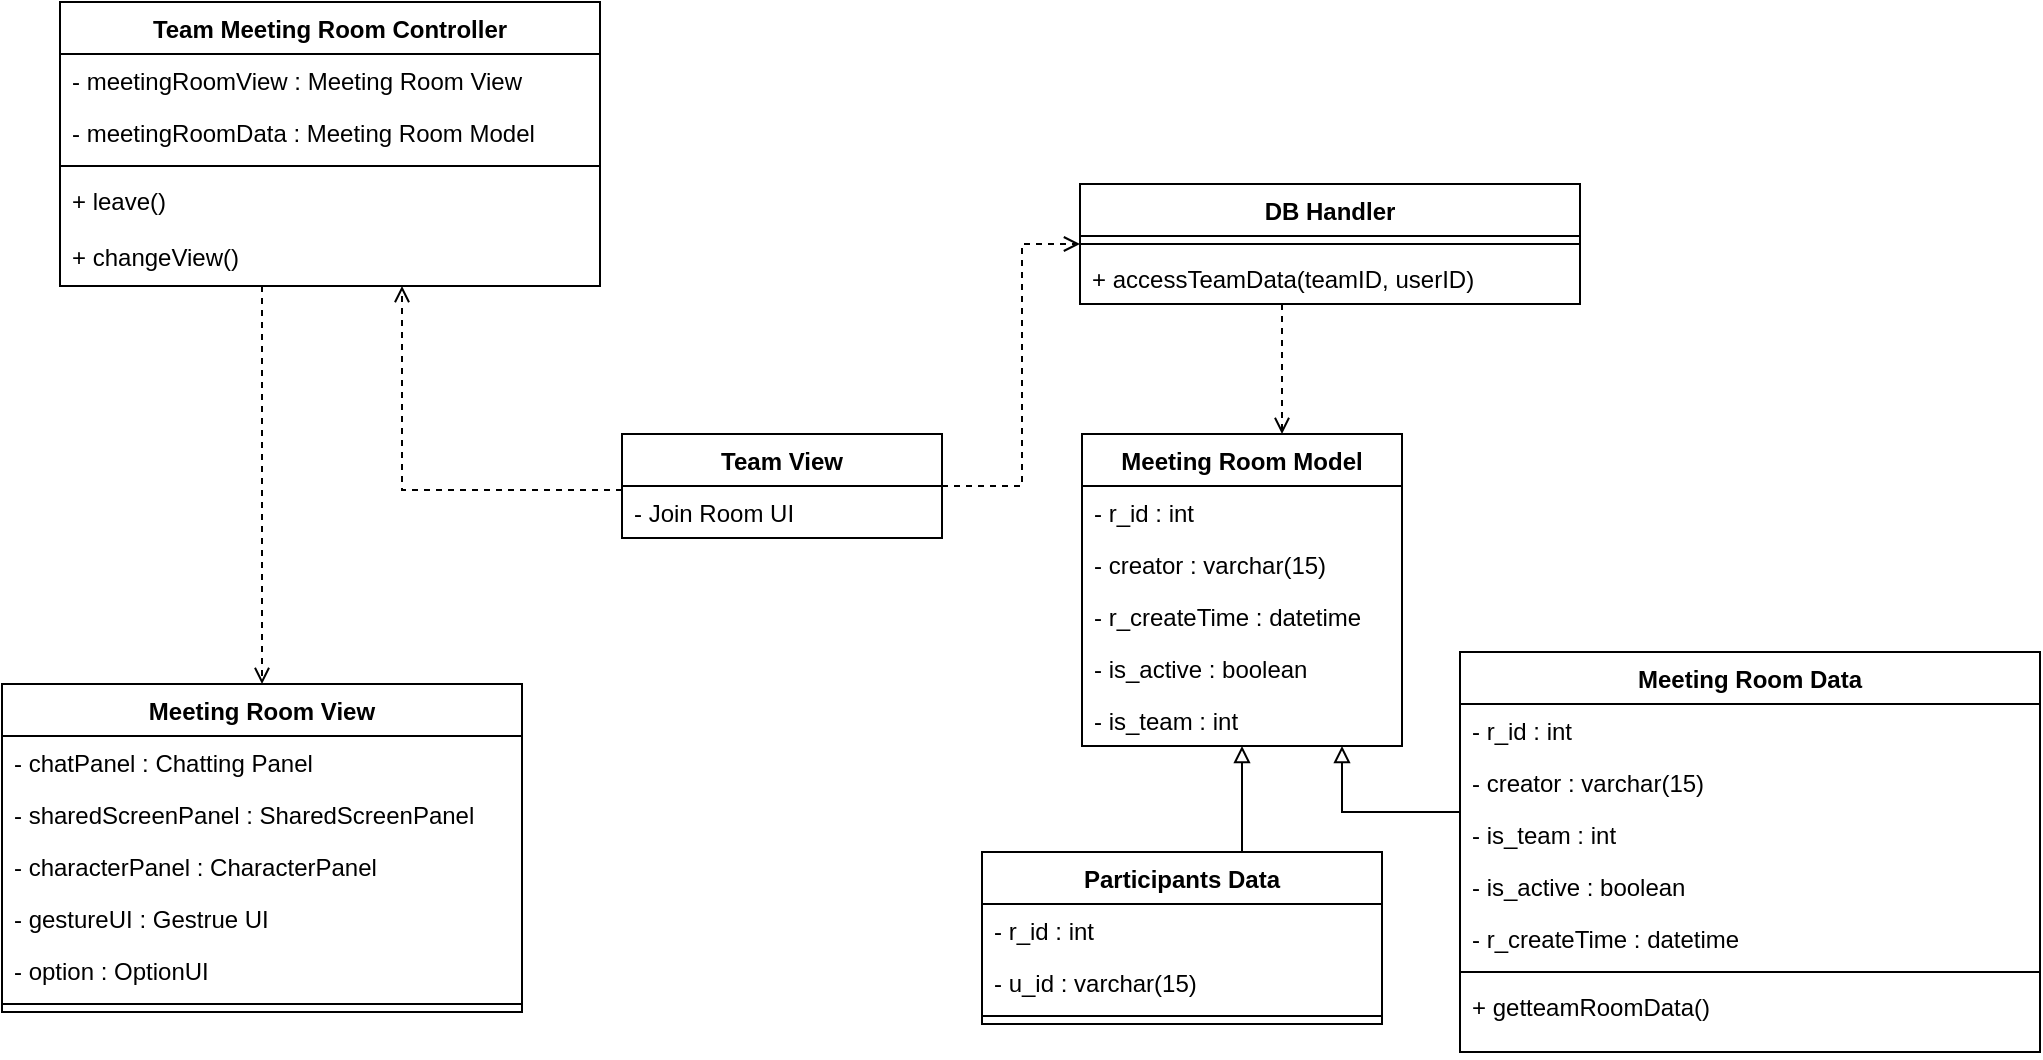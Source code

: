 <mxfile version="14.7.6" type="github">
  <diagram id="qNtHvHr-Q_ltwnV1EGBj" name="Page-1">
    <mxGraphModel dx="1169" dy="1087" grid="1" gridSize="10" guides="1" tooltips="1" connect="1" arrows="1" fold="1" page="1" pageScale="1" pageWidth="827" pageHeight="1169" math="0" shadow="0">
      <root>
        <mxCell id="0" />
        <mxCell id="1" parent="0" />
        <mxCell id="O2qR3MdietZGcdY_5S_x-27" style="edgeStyle=orthogonalEdgeStyle;rounded=0;orthogonalLoop=1;jettySize=auto;html=1;dashed=1;endArrow=open;endFill=0;" parent="1" source="Hz_aNHwt8BgAc0QITuWz-24" target="Hz_aNHwt8BgAc0QITuWz-40" edge="1">
          <mxGeometry relative="1" as="geometry">
            <Array as="points">
              <mxPoint x="380" y="410" />
              <mxPoint x="380" y="410" />
            </Array>
            <mxPoint x="290" y="400" as="targetPoint" />
          </mxGeometry>
        </mxCell>
        <mxCell id="Hz_aNHwt8BgAc0QITuWz-24" value="Team Meeting Room Controller" style="swimlane;fontStyle=1;align=center;verticalAlign=top;childLayout=stackLayout;horizontal=1;startSize=26;horizontalStack=0;resizeParent=1;resizeParentMax=0;resizeLast=0;collapsible=1;marginBottom=0;" parent="1" vertex="1">
          <mxGeometry x="279" y="199" width="270" height="142" as="geometry" />
        </mxCell>
        <mxCell id="Hz_aNHwt8BgAc0QITuWz-25" value="- meetingRoomView : Meeting Room View" style="text;strokeColor=none;fillColor=none;align=left;verticalAlign=top;spacingLeft=4;spacingRight=4;overflow=hidden;rotatable=0;points=[[0,0.5],[1,0.5]];portConstraint=eastwest;" parent="Hz_aNHwt8BgAc0QITuWz-24" vertex="1">
          <mxGeometry y="26" width="270" height="26" as="geometry" />
        </mxCell>
        <mxCell id="Hz_aNHwt8BgAc0QITuWz-28" value="- meetingRoomData : Meeting Room Model" style="text;strokeColor=none;fillColor=none;align=left;verticalAlign=top;spacingLeft=4;spacingRight=4;overflow=hidden;rotatable=0;points=[[0,0.5],[1,0.5]];portConstraint=eastwest;" parent="Hz_aNHwt8BgAc0QITuWz-24" vertex="1">
          <mxGeometry y="52" width="270" height="26" as="geometry" />
        </mxCell>
        <mxCell id="Hz_aNHwt8BgAc0QITuWz-26" value="" style="line;strokeWidth=1;fillColor=none;align=left;verticalAlign=middle;spacingTop=-1;spacingLeft=3;spacingRight=3;rotatable=0;labelPosition=right;points=[];portConstraint=eastwest;" parent="Hz_aNHwt8BgAc0QITuWz-24" vertex="1">
          <mxGeometry y="78" width="270" height="8" as="geometry" />
        </mxCell>
        <mxCell id="Hz_aNHwt8BgAc0QITuWz-54" value="+ leave()" style="text;strokeColor=none;fillColor=none;align=left;verticalAlign=top;spacingLeft=4;spacingRight=4;overflow=hidden;rotatable=0;points=[[0,0.5],[1,0.5]];portConstraint=eastwest;" parent="Hz_aNHwt8BgAc0QITuWz-24" vertex="1">
          <mxGeometry y="86" width="270" height="28" as="geometry" />
        </mxCell>
        <mxCell id="O2qR3MdietZGcdY_5S_x-10" value="+ changeView()" style="text;strokeColor=none;fillColor=none;align=left;verticalAlign=top;spacingLeft=4;spacingRight=4;overflow=hidden;rotatable=0;points=[[0,0.5],[1,0.5]];portConstraint=eastwest;" parent="Hz_aNHwt8BgAc0QITuWz-24" vertex="1">
          <mxGeometry y="114" width="270" height="28" as="geometry" />
        </mxCell>
        <mxCell id="Hz_aNHwt8BgAc0QITuWz-40" value="Meeting Room View" style="swimlane;fontStyle=1;align=center;verticalAlign=top;childLayout=stackLayout;horizontal=1;startSize=26;horizontalStack=0;resizeParent=1;resizeParentMax=0;resizeLast=0;collapsible=1;marginBottom=0;" parent="1" vertex="1">
          <mxGeometry x="250" y="540" width="260" height="164" as="geometry" />
        </mxCell>
        <mxCell id="Hz_aNHwt8BgAc0QITuWz-41" value="- chatPanel : Chatting Panel" style="text;strokeColor=none;fillColor=none;align=left;verticalAlign=top;spacingLeft=4;spacingRight=4;overflow=hidden;rotatable=0;points=[[0,0.5],[1,0.5]];portConstraint=eastwest;" parent="Hz_aNHwt8BgAc0QITuWz-40" vertex="1">
          <mxGeometry y="26" width="260" height="26" as="geometry" />
        </mxCell>
        <mxCell id="Hz_aNHwt8BgAc0QITuWz-42" value="- sharedScreenPanel : SharedScreenPanel" style="text;strokeColor=none;fillColor=none;align=left;verticalAlign=top;spacingLeft=4;spacingRight=4;overflow=hidden;rotatable=0;points=[[0,0.5],[1,0.5]];portConstraint=eastwest;" parent="Hz_aNHwt8BgAc0QITuWz-40" vertex="1">
          <mxGeometry y="52" width="260" height="26" as="geometry" />
        </mxCell>
        <mxCell id="O2qR3MdietZGcdY_5S_x-26" value="- characterPanel : CharacterPanel" style="text;strokeColor=none;fillColor=none;align=left;verticalAlign=top;spacingLeft=4;spacingRight=4;overflow=hidden;rotatable=0;points=[[0,0.5],[1,0.5]];portConstraint=eastwest;" parent="Hz_aNHwt8BgAc0QITuWz-40" vertex="1">
          <mxGeometry y="78" width="260" height="26" as="geometry" />
        </mxCell>
        <mxCell id="Hz_aNHwt8BgAc0QITuWz-46" value="- gestureUI : Gestrue UI" style="text;strokeColor=none;fillColor=none;align=left;verticalAlign=top;spacingLeft=4;spacingRight=4;overflow=hidden;rotatable=0;points=[[0,0.5],[1,0.5]];portConstraint=eastwest;" parent="Hz_aNHwt8BgAc0QITuWz-40" vertex="1">
          <mxGeometry y="104" width="260" height="26" as="geometry" />
        </mxCell>
        <mxCell id="Hz_aNHwt8BgAc0QITuWz-47" value="- option : OptionUI" style="text;strokeColor=none;fillColor=none;align=left;verticalAlign=top;spacingLeft=4;spacingRight=4;overflow=hidden;rotatable=0;points=[[0,0.5],[1,0.5]];portConstraint=eastwest;" parent="Hz_aNHwt8BgAc0QITuWz-40" vertex="1">
          <mxGeometry y="130" width="260" height="26" as="geometry" />
        </mxCell>
        <mxCell id="Hz_aNHwt8BgAc0QITuWz-43" value="" style="line;strokeWidth=1;fillColor=none;align=left;verticalAlign=middle;spacingTop=-1;spacingLeft=3;spacingRight=3;rotatable=0;labelPosition=right;points=[];portConstraint=eastwest;" parent="Hz_aNHwt8BgAc0QITuWz-40" vertex="1">
          <mxGeometry y="156" width="260" height="8" as="geometry" />
        </mxCell>
        <mxCell id="3FCXXXmUhi3AQjOjjsUY-24" style="edgeStyle=orthogonalEdgeStyle;rounded=0;orthogonalLoop=1;jettySize=auto;html=1;dashed=1;endArrow=open;endFill=0;" parent="1" source="Hz_aNHwt8BgAc0QITuWz-55" target="3FCXXXmUhi3AQjOjjsUY-4" edge="1">
          <mxGeometry relative="1" as="geometry">
            <Array as="points">
              <mxPoint x="890" y="400" />
              <mxPoint x="890" y="400" />
            </Array>
          </mxGeometry>
        </mxCell>
        <mxCell id="Hz_aNHwt8BgAc0QITuWz-55" value="DB Handler" style="swimlane;fontStyle=1;align=center;verticalAlign=top;childLayout=stackLayout;horizontal=1;startSize=26;horizontalStack=0;resizeParent=1;resizeParentMax=0;resizeLast=0;collapsible=1;marginBottom=0;" parent="1" vertex="1">
          <mxGeometry x="789" y="290" width="250" height="60" as="geometry" />
        </mxCell>
        <mxCell id="Hz_aNHwt8BgAc0QITuWz-57" value="" style="line;strokeWidth=1;fillColor=none;align=left;verticalAlign=middle;spacingTop=-1;spacingLeft=3;spacingRight=3;rotatable=0;labelPosition=right;points=[];portConstraint=eastwest;" parent="Hz_aNHwt8BgAc0QITuWz-55" vertex="1">
          <mxGeometry y="26" width="250" height="8" as="geometry" />
        </mxCell>
        <mxCell id="Hz_aNHwt8BgAc0QITuWz-58" value="+ accessTeamData(teamID, userID)" style="text;strokeColor=none;fillColor=none;align=left;verticalAlign=top;spacingLeft=4;spacingRight=4;overflow=hidden;rotatable=0;points=[[0,0.5],[1,0.5]];portConstraint=eastwest;" parent="Hz_aNHwt8BgAc0QITuWz-55" vertex="1">
          <mxGeometry y="34" width="250" height="26" as="geometry" />
        </mxCell>
        <mxCell id="5bsr-KJX9lXTCWiHj4wk-24" style="edgeStyle=orthogonalEdgeStyle;rounded=0;orthogonalLoop=1;jettySize=auto;html=1;dashed=1;endArrow=open;endFill=0;" parent="1" source="3FCXXXmUhi3AQjOjjsUY-25" target="Hz_aNHwt8BgAc0QITuWz-24" edge="1">
          <mxGeometry relative="1" as="geometry">
            <Array as="points">
              <mxPoint x="450" y="443" />
            </Array>
            <mxPoint x="580" y="443.0" as="sourcePoint" />
          </mxGeometry>
        </mxCell>
        <mxCell id="3FCXXXmUhi3AQjOjjsUY-4" value="Meeting Room Model" style="swimlane;fontStyle=1;align=center;verticalAlign=top;childLayout=stackLayout;horizontal=1;startSize=26;horizontalStack=0;resizeParent=1;resizeParentMax=0;resizeLast=0;collapsible=1;marginBottom=0;" parent="1" vertex="1">
          <mxGeometry x="790" y="415" width="160" height="156" as="geometry" />
        </mxCell>
        <mxCell id="3FCXXXmUhi3AQjOjjsUY-5" value="- r_id : int" style="text;strokeColor=none;fillColor=none;align=left;verticalAlign=top;spacingLeft=4;spacingRight=4;overflow=hidden;rotatable=0;points=[[0,0.5],[1,0.5]];portConstraint=eastwest;" parent="3FCXXXmUhi3AQjOjjsUY-4" vertex="1">
          <mxGeometry y="26" width="160" height="26" as="geometry" />
        </mxCell>
        <mxCell id="3FCXXXmUhi3AQjOjjsUY-6" value="- creator : varchar(15)" style="text;strokeColor=none;fillColor=none;align=left;verticalAlign=top;spacingLeft=4;spacingRight=4;overflow=hidden;rotatable=0;points=[[0,0.5],[1,0.5]];portConstraint=eastwest;" parent="3FCXXXmUhi3AQjOjjsUY-4" vertex="1">
          <mxGeometry y="52" width="160" height="26" as="geometry" />
        </mxCell>
        <mxCell id="3FCXXXmUhi3AQjOjjsUY-7" value="- r_createTime : datetime" style="text;strokeColor=none;fillColor=none;align=left;verticalAlign=top;spacingLeft=4;spacingRight=4;overflow=hidden;rotatable=0;points=[[0,0.5],[1,0.5]];portConstraint=eastwest;" parent="3FCXXXmUhi3AQjOjjsUY-4" vertex="1">
          <mxGeometry y="78" width="160" height="26" as="geometry" />
        </mxCell>
        <mxCell id="3FCXXXmUhi3AQjOjjsUY-8" value="- is_active : boolean" style="text;strokeColor=none;fillColor=none;align=left;verticalAlign=top;spacingLeft=4;spacingRight=4;overflow=hidden;rotatable=0;points=[[0,0.5],[1,0.5]];portConstraint=eastwest;" parent="3FCXXXmUhi3AQjOjjsUY-4" vertex="1">
          <mxGeometry y="104" width="160" height="26" as="geometry" />
        </mxCell>
        <mxCell id="3FCXXXmUhi3AQjOjjsUY-9" value="- is_team : int" style="text;strokeColor=none;fillColor=none;align=left;verticalAlign=top;spacingLeft=4;spacingRight=4;overflow=hidden;rotatable=0;points=[[0,0.5],[1,0.5]];portConstraint=eastwest;" parent="3FCXXXmUhi3AQjOjjsUY-4" vertex="1">
          <mxGeometry y="130" width="160" height="26" as="geometry" />
        </mxCell>
        <mxCell id="3FCXXXmUhi3AQjOjjsUY-10" style="edgeStyle=orthogonalEdgeStyle;rounded=0;orthogonalLoop=1;jettySize=auto;html=1;entryX=0.5;entryY=1;entryDx=0;entryDy=0;endArrow=block;endFill=0;startSize=6;endSize=6;strokeWidth=1;" parent="1" source="3FCXXXmUhi3AQjOjjsUY-11" target="3FCXXXmUhi3AQjOjjsUY-4" edge="1">
          <mxGeometry relative="1" as="geometry">
            <Array as="points">
              <mxPoint x="860" y="684" />
              <mxPoint x="860" y="684" />
            </Array>
          </mxGeometry>
        </mxCell>
        <mxCell id="3FCXXXmUhi3AQjOjjsUY-11" value="Participants Data" style="swimlane;fontStyle=1;align=center;verticalAlign=top;childLayout=stackLayout;horizontal=1;startSize=26;horizontalStack=0;resizeParent=1;resizeParentMax=0;resizeLast=0;collapsible=1;marginBottom=0;" parent="1" vertex="1">
          <mxGeometry x="740" y="624" width="200" height="86" as="geometry" />
        </mxCell>
        <mxCell id="3FCXXXmUhi3AQjOjjsUY-12" value="- r_id : int" style="text;strokeColor=none;fillColor=none;align=left;verticalAlign=top;spacingLeft=4;spacingRight=4;overflow=hidden;rotatable=0;points=[[0,0.5],[1,0.5]];portConstraint=eastwest;" parent="3FCXXXmUhi3AQjOjjsUY-11" vertex="1">
          <mxGeometry y="26" width="200" height="26" as="geometry" />
        </mxCell>
        <mxCell id="3FCXXXmUhi3AQjOjjsUY-13" value="- u_id : varchar(15)" style="text;strokeColor=none;fillColor=none;align=left;verticalAlign=top;spacingLeft=4;spacingRight=4;overflow=hidden;rotatable=0;points=[[0,0.5],[1,0.5]];portConstraint=eastwest;" parent="3FCXXXmUhi3AQjOjjsUY-11" vertex="1">
          <mxGeometry y="52" width="200" height="26" as="geometry" />
        </mxCell>
        <mxCell id="3FCXXXmUhi3AQjOjjsUY-14" value="" style="line;strokeWidth=1;fillColor=none;align=left;verticalAlign=middle;spacingTop=-1;spacingLeft=3;spacingRight=3;rotatable=0;labelPosition=right;points=[];portConstraint=eastwest;" parent="3FCXXXmUhi3AQjOjjsUY-11" vertex="1">
          <mxGeometry y="78" width="200" height="8" as="geometry" />
        </mxCell>
        <mxCell id="3FCXXXmUhi3AQjOjjsUY-15" style="edgeStyle=orthogonalEdgeStyle;rounded=0;orthogonalLoop=1;jettySize=auto;html=1;endArrow=block;endFill=0;startSize=6;endSize=6;strokeWidth=1;" parent="1" source="3FCXXXmUhi3AQjOjjsUY-16" target="3FCXXXmUhi3AQjOjjsUY-4" edge="1">
          <mxGeometry relative="1" as="geometry">
            <Array as="points">
              <mxPoint x="920" y="604" />
            </Array>
            <mxPoint x="1070" y="624" as="sourcePoint" />
          </mxGeometry>
        </mxCell>
        <mxCell id="3FCXXXmUhi3AQjOjjsUY-16" value="Meeting Room Data" style="swimlane;fontStyle=1;align=center;verticalAlign=top;childLayout=stackLayout;horizontal=1;startSize=26;horizontalStack=0;resizeParent=1;resizeParentMax=0;resizeLast=0;collapsible=1;marginBottom=0;" parent="1" vertex="1">
          <mxGeometry x="979" y="524" width="290" height="200" as="geometry" />
        </mxCell>
        <mxCell id="3FCXXXmUhi3AQjOjjsUY-17" value="- r_id : int" style="text;strokeColor=none;fillColor=none;align=left;verticalAlign=top;spacingLeft=4;spacingRight=4;overflow=hidden;rotatable=0;points=[[0,0.5],[1,0.5]];portConstraint=eastwest;" parent="3FCXXXmUhi3AQjOjjsUY-16" vertex="1">
          <mxGeometry y="26" width="290" height="26" as="geometry" />
        </mxCell>
        <mxCell id="3FCXXXmUhi3AQjOjjsUY-18" value="- creator : varchar(15)" style="text;strokeColor=none;fillColor=none;align=left;verticalAlign=top;spacingLeft=4;spacingRight=4;overflow=hidden;rotatable=0;points=[[0,0.5],[1,0.5]];portConstraint=eastwest;" parent="3FCXXXmUhi3AQjOjjsUY-16" vertex="1">
          <mxGeometry y="52" width="290" height="26" as="geometry" />
        </mxCell>
        <mxCell id="3FCXXXmUhi3AQjOjjsUY-19" value="- is_team : int" style="text;strokeColor=none;fillColor=none;align=left;verticalAlign=top;spacingLeft=4;spacingRight=4;overflow=hidden;rotatable=0;points=[[0,0.5],[1,0.5]];portConstraint=eastwest;" parent="3FCXXXmUhi3AQjOjjsUY-16" vertex="1">
          <mxGeometry y="78" width="290" height="26" as="geometry" />
        </mxCell>
        <mxCell id="3FCXXXmUhi3AQjOjjsUY-20" value="- is_active : boolean" style="text;strokeColor=none;fillColor=none;align=left;verticalAlign=top;spacingLeft=4;spacingRight=4;overflow=hidden;rotatable=0;points=[[0,0.5],[1,0.5]];portConstraint=eastwest;" parent="3FCXXXmUhi3AQjOjjsUY-16" vertex="1">
          <mxGeometry y="104" width="290" height="26" as="geometry" />
        </mxCell>
        <mxCell id="3FCXXXmUhi3AQjOjjsUY-21" value="- r_createTime : datetime" style="text;strokeColor=none;fillColor=none;align=left;verticalAlign=top;spacingLeft=4;spacingRight=4;overflow=hidden;rotatable=0;points=[[0,0.5],[1,0.5]];portConstraint=eastwest;" parent="3FCXXXmUhi3AQjOjjsUY-16" vertex="1">
          <mxGeometry y="130" width="290" height="26" as="geometry" />
        </mxCell>
        <mxCell id="3FCXXXmUhi3AQjOjjsUY-22" value="" style="line;strokeWidth=1;fillColor=none;align=left;verticalAlign=middle;spacingTop=-1;spacingLeft=3;spacingRight=3;rotatable=0;labelPosition=right;points=[];portConstraint=eastwest;" parent="3FCXXXmUhi3AQjOjjsUY-16" vertex="1">
          <mxGeometry y="156" width="290" height="8" as="geometry" />
        </mxCell>
        <mxCell id="3FCXXXmUhi3AQjOjjsUY-23" value="+ getteamRoomData()" style="text;strokeColor=none;fillColor=none;align=left;verticalAlign=top;spacingLeft=4;spacingRight=4;overflow=hidden;rotatable=0;points=[[0,0.5],[1,0.5]];portConstraint=eastwest;" parent="3FCXXXmUhi3AQjOjjsUY-16" vertex="1">
          <mxGeometry y="164" width="290" height="36" as="geometry" />
        </mxCell>
        <mxCell id="3FCXXXmUhi3AQjOjjsUY-31" style="edgeStyle=orthogonalEdgeStyle;rounded=0;orthogonalLoop=1;jettySize=auto;html=1;dashed=1;endArrow=open;endFill=0;" parent="1" source="3FCXXXmUhi3AQjOjjsUY-25" target="Hz_aNHwt8BgAc0QITuWz-55" edge="1">
          <mxGeometry relative="1" as="geometry">
            <Array as="points">
              <mxPoint x="760" y="441" />
              <mxPoint x="760" y="320" />
            </Array>
          </mxGeometry>
        </mxCell>
        <mxCell id="3FCXXXmUhi3AQjOjjsUY-25" value="Team View" style="swimlane;fontStyle=1;align=center;verticalAlign=top;childLayout=stackLayout;horizontal=1;startSize=26;horizontalStack=0;resizeParent=1;resizeParentMax=0;resizeLast=0;collapsible=1;marginBottom=0;" parent="1" vertex="1">
          <mxGeometry x="560" y="415" width="160" height="52" as="geometry" />
        </mxCell>
        <mxCell id="3FCXXXmUhi3AQjOjjsUY-26" value="- Join Room UI" style="text;strokeColor=none;fillColor=none;align=left;verticalAlign=top;spacingLeft=4;spacingRight=4;overflow=hidden;rotatable=0;points=[[0,0.5],[1,0.5]];portConstraint=eastwest;" parent="3FCXXXmUhi3AQjOjjsUY-25" vertex="1">
          <mxGeometry y="26" width="160" height="26" as="geometry" />
        </mxCell>
      </root>
    </mxGraphModel>
  </diagram>
</mxfile>
